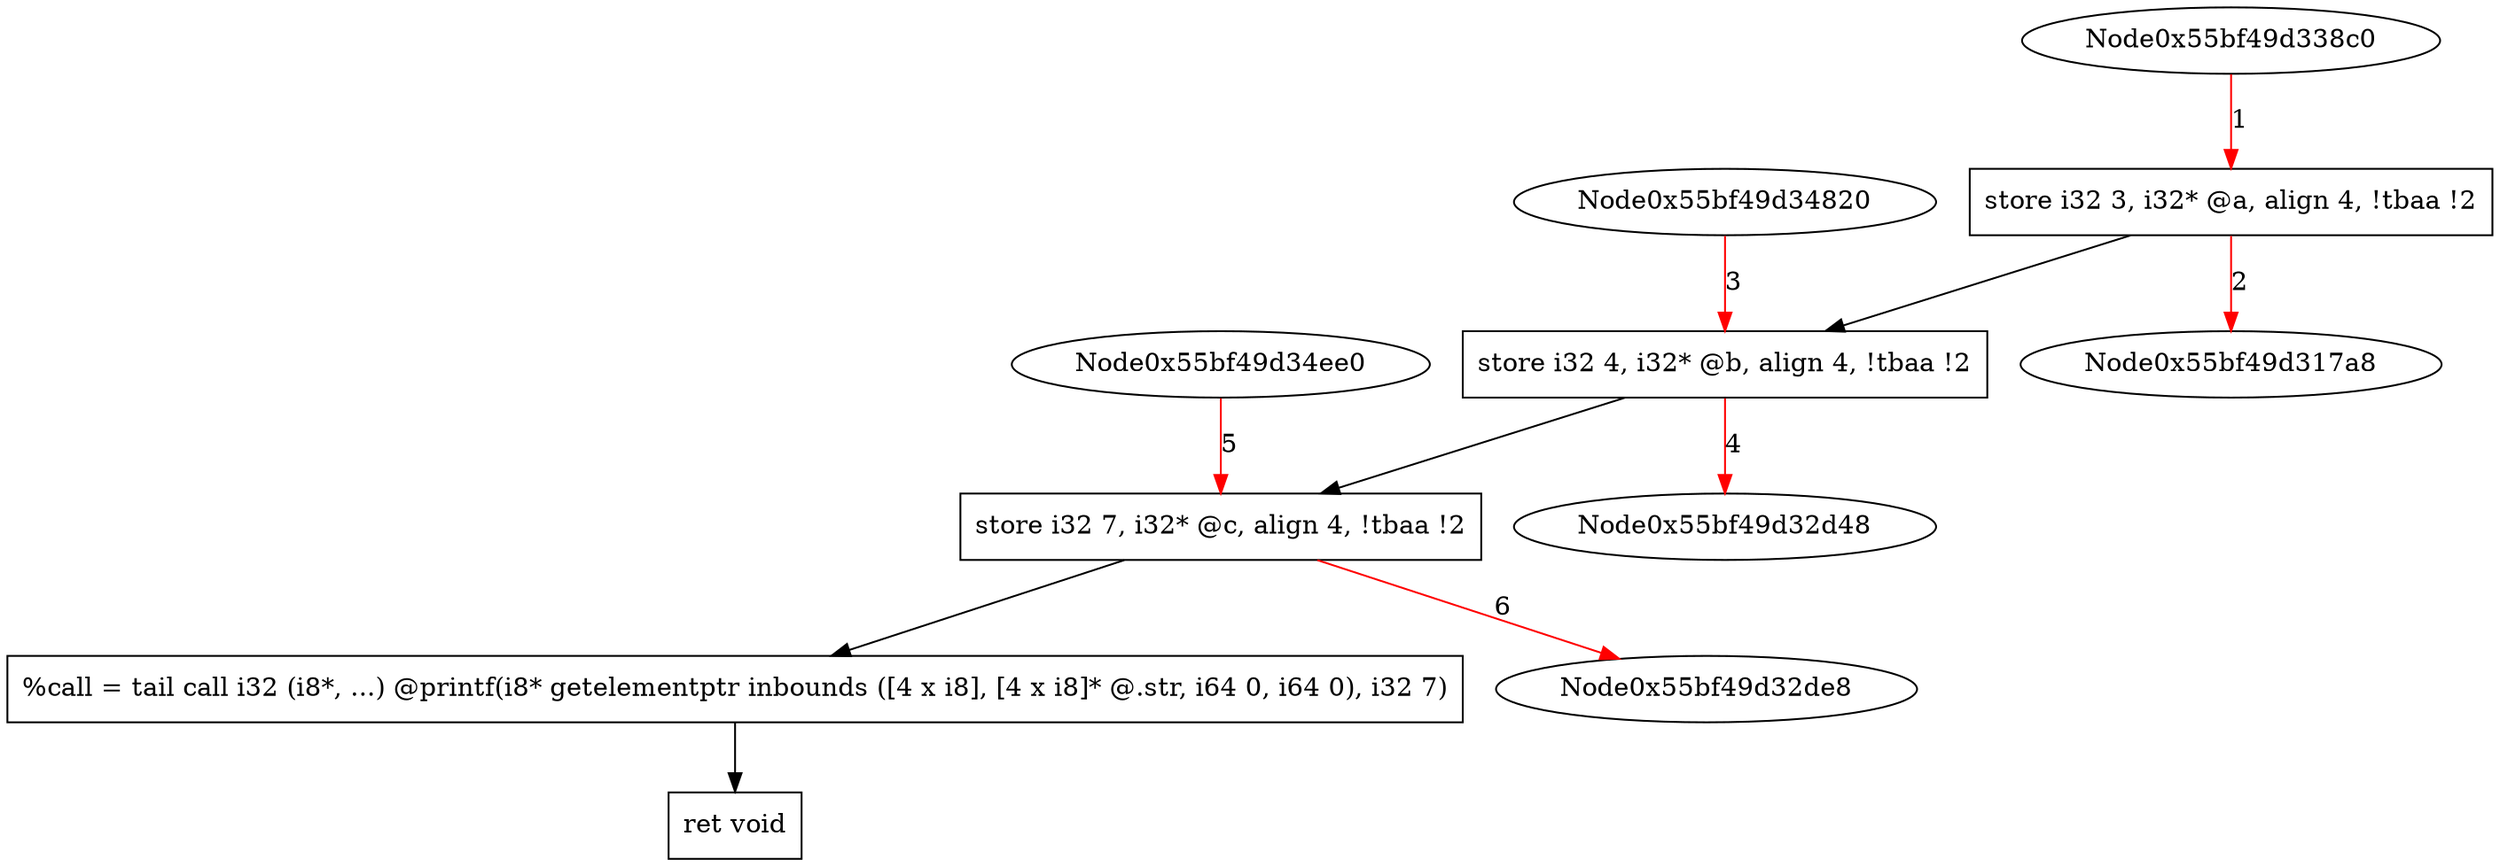 digraph "CDFG for'func' function" {
	Node0x55bf49d33920[shape=record, label="  store i32 3, i32* @a, align 4, !tbaa !2"]
	Node0x55bf49d34880[shape=record, label="  store i32 4, i32* @b, align 4, !tbaa !2"]
	Node0x55bf49d34f40[shape=record, label="  store i32 7, i32* @c, align 4, !tbaa !2"]
	Node0x55bf49d352e8[shape=record, label="  %call = tail call i32 (i8*, ...) @printf(i8* getelementptr inbounds ([4 x i8], [4 x i8]* @.str, i64 0, i64 0), i32 7)"]
	Node0x55bf49d353b0[shape=record, label="  ret void"]
	Node0x55bf49d33920 -> Node0x55bf49d34880
	Node0x55bf49d34880 -> Node0x55bf49d34f40
	Node0x55bf49d34f40 -> Node0x55bf49d352e8
	Node0x55bf49d352e8 -> Node0x55bf49d353b0
edge [color=red]
	Node0x55bf49d338c0 -> Node0x55bf49d33920[label="1"]
	Node0x55bf49d33920 -> Node0x55bf49d317a8[label="2"]
	Node0x55bf49d34820 -> Node0x55bf49d34880[label="3"]
	Node0x55bf49d34880 -> Node0x55bf49d32d48[label="4"]
	Node0x55bf49d34ee0 -> Node0x55bf49d34f40[label="5"]
	Node0x55bf49d34f40 -> Node0x55bf49d32de8[label="6"]
}
